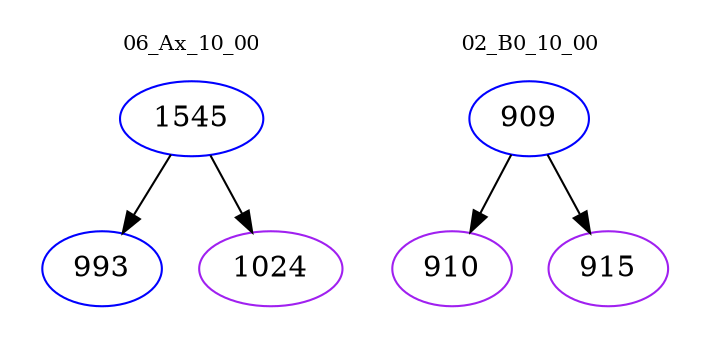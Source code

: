 digraph{
subgraph cluster_0 {
color = white
label = "06_Ax_10_00";
fontsize=10;
T0_1545 [label="1545", color="blue"]
T0_1545 -> T0_993 [color="black"]
T0_993 [label="993", color="blue"]
T0_1545 -> T0_1024 [color="black"]
T0_1024 [label="1024", color="purple"]
}
subgraph cluster_1 {
color = white
label = "02_B0_10_00";
fontsize=10;
T1_909 [label="909", color="blue"]
T1_909 -> T1_910 [color="black"]
T1_910 [label="910", color="purple"]
T1_909 -> T1_915 [color="black"]
T1_915 [label="915", color="purple"]
}
}
